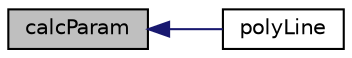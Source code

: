 digraph "calcParam"
{
  bgcolor="transparent";
  edge [fontname="Helvetica",fontsize="10",labelfontname="Helvetica",labelfontsize="10"];
  node [fontname="Helvetica",fontsize="10",shape=record];
  rankdir="LR";
  Node1 [label="calcParam",height=0.2,width=0.4,color="black", fillcolor="grey75", style="filled", fontcolor="black"];
  Node1 -> Node2 [dir="back",color="midnightblue",fontsize="10",style="solid",fontname="Helvetica"];
  Node2 [label="polyLine",height=0.2,width=0.4,color="black",URL="$a01913.html#a4e06c478d533bfcb7e93b0983fefb562",tooltip="Construct from components. "];
}
